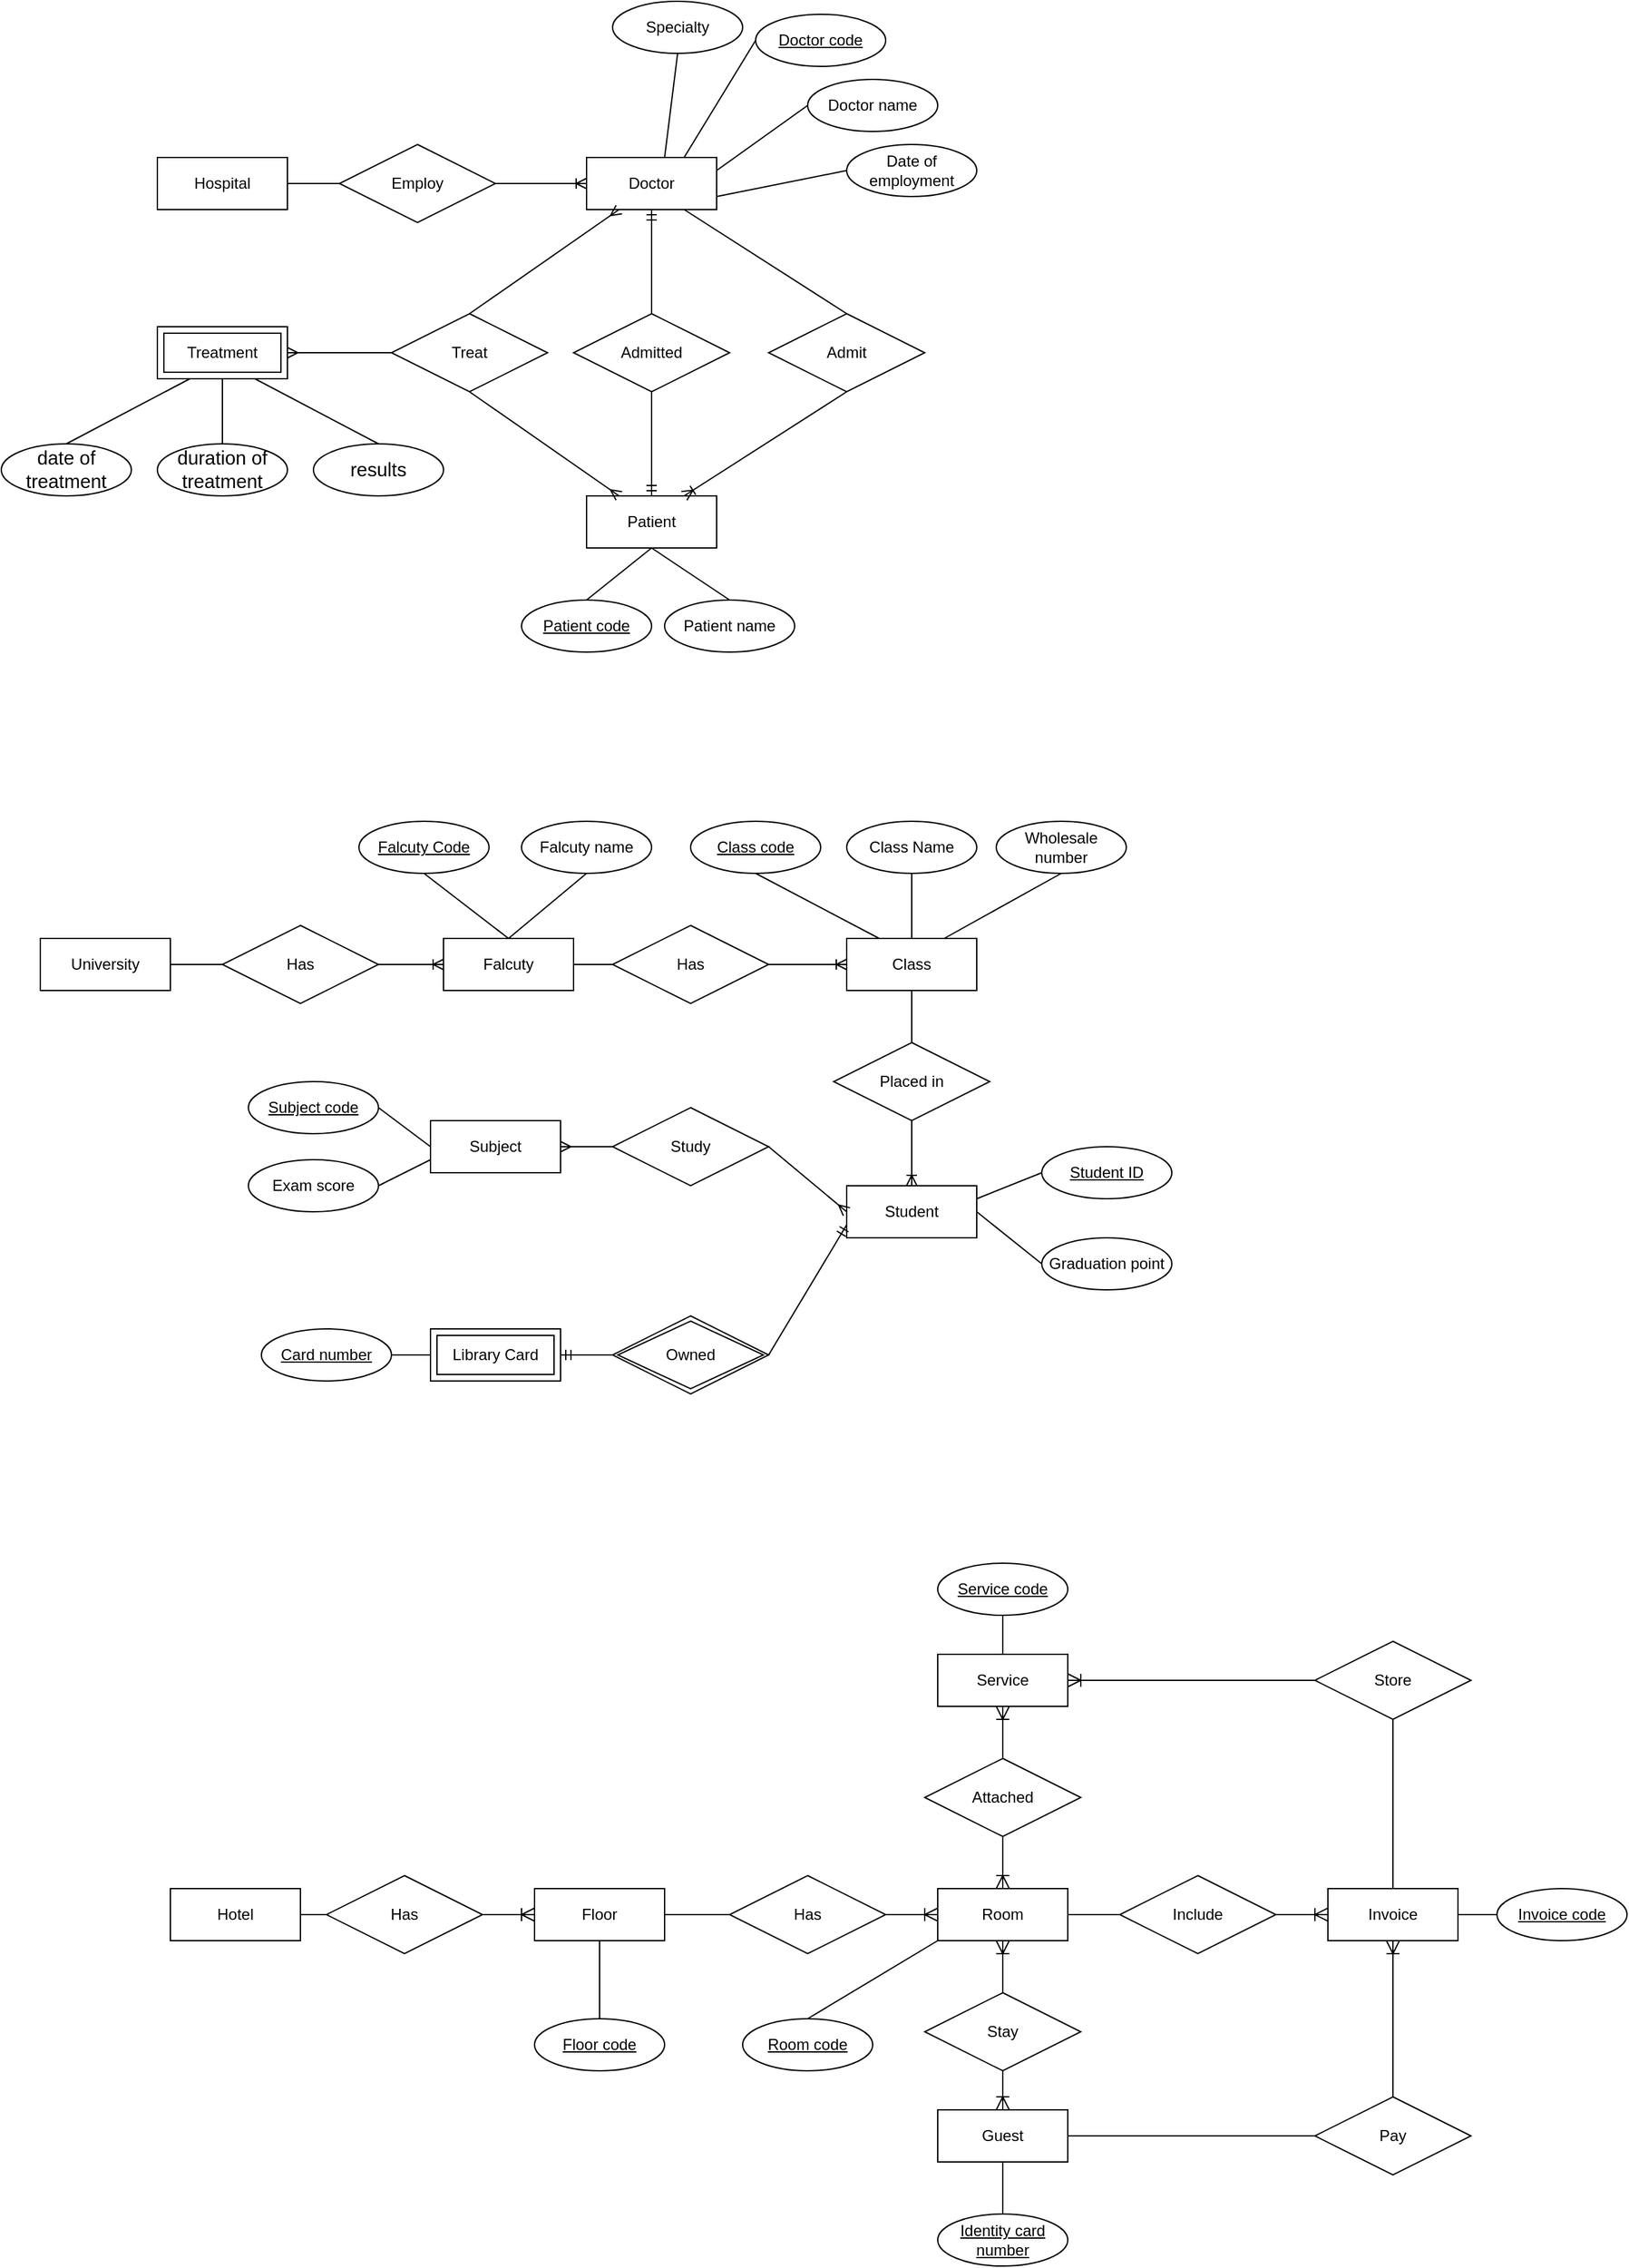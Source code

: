 <mxfile version="24.6.4" type="device">
  <diagram id="R2lEEEUBdFMjLlhIrx00" name="Page-1">
    <mxGraphModel dx="364" dy="815" grid="1" gridSize="10" guides="1" tooltips="1" connect="1" arrows="1" fold="1" page="1" pageScale="1" pageWidth="850" pageHeight="1100" math="0" shadow="0" extFonts="Permanent Marker^https://fonts.googleapis.com/css?family=Permanent+Marker">
      <root>
        <mxCell id="0" />
        <mxCell id="1" parent="0" />
        <mxCell id="h8sqUMdlJHkXFkki7X1s-1" value="Hospital" style="whiteSpace=wrap;html=1;align=center;" parent="1" vertex="1">
          <mxGeometry x="170" y="200" width="100" height="40" as="geometry" />
        </mxCell>
        <mxCell id="h8sqUMdlJHkXFkki7X1s-3" value="Patient" style="whiteSpace=wrap;html=1;align=center;" parent="1" vertex="1">
          <mxGeometry x="500" y="460" width="100" height="40" as="geometry" />
        </mxCell>
        <mxCell id="h8sqUMdlJHkXFkki7X1s-4" value="Doctor" style="whiteSpace=wrap;html=1;align=center;" parent="1" vertex="1">
          <mxGeometry x="500" y="200" width="100" height="40" as="geometry" />
        </mxCell>
        <mxCell id="h8sqUMdlJHkXFkki7X1s-6" value="Employ" style="shape=rhombus;perimeter=rhombusPerimeter;whiteSpace=wrap;html=1;align=center;" parent="1" vertex="1">
          <mxGeometry x="310" y="190" width="120" height="60" as="geometry" />
        </mxCell>
        <mxCell id="h8sqUMdlJHkXFkki7X1s-7" value="Treatment" style="shape=ext;margin=3;double=1;whiteSpace=wrap;html=1;align=center;" parent="1" vertex="1">
          <mxGeometry x="170" y="330" width="100" height="40" as="geometry" />
        </mxCell>
        <mxCell id="h8sqUMdlJHkXFkki7X1s-9" value="Doctor code" style="ellipse;whiteSpace=wrap;html=1;align=center;fontStyle=4;" parent="1" vertex="1">
          <mxGeometry x="630" y="90" width="100" height="40" as="geometry" />
        </mxCell>
        <mxCell id="h8sqUMdlJHkXFkki7X1s-12" value="Patient code" style="ellipse;whiteSpace=wrap;html=1;align=center;fontStyle=4;" parent="1" vertex="1">
          <mxGeometry x="450" y="540" width="100" height="40" as="geometry" />
        </mxCell>
        <mxCell id="h8sqUMdlJHkXFkki7X1s-17" value="" style="edgeStyle=entityRelationEdgeStyle;fontSize=12;html=1;endArrow=ERoneToMany;rounded=0;exitX=1;exitY=0.5;exitDx=0;exitDy=0;entryX=0;entryY=0.5;entryDx=0;entryDy=0;" parent="1" source="h8sqUMdlJHkXFkki7X1s-6" target="h8sqUMdlJHkXFkki7X1s-4" edge="1">
          <mxGeometry width="100" height="100" relative="1" as="geometry">
            <mxPoint x="540" y="300" as="sourcePoint" />
            <mxPoint x="640" y="200" as="targetPoint" />
          </mxGeometry>
        </mxCell>
        <mxCell id="h8sqUMdlJHkXFkki7X1s-18" value="" style="endArrow=none;html=1;rounded=0;exitX=0.75;exitY=0;exitDx=0;exitDy=0;entryX=0;entryY=0.5;entryDx=0;entryDy=0;" parent="1" source="h8sqUMdlJHkXFkki7X1s-4" target="h8sqUMdlJHkXFkki7X1s-9" edge="1">
          <mxGeometry relative="1" as="geometry">
            <mxPoint x="670" y="190" as="sourcePoint" />
            <mxPoint x="830" y="190" as="targetPoint" />
          </mxGeometry>
        </mxCell>
        <mxCell id="h8sqUMdlJHkXFkki7X1s-19" value="Admit" style="shape=rhombus;perimeter=rhombusPerimeter;whiteSpace=wrap;html=1;align=center;" parent="1" vertex="1">
          <mxGeometry x="640" y="320" width="120" height="60" as="geometry" />
        </mxCell>
        <mxCell id="h8sqUMdlJHkXFkki7X1s-21" value="" style="endArrow=none;html=1;rounded=0;exitX=0.5;exitY=1;exitDx=0;exitDy=0;entryX=0.5;entryY=0;entryDx=0;entryDy=0;" parent="1" source="h8sqUMdlJHkXFkki7X1s-3" target="h8sqUMdlJHkXFkki7X1s-12" edge="1">
          <mxGeometry relative="1" as="geometry">
            <mxPoint x="600" y="480" as="sourcePoint" />
            <mxPoint x="760" y="480" as="targetPoint" />
          </mxGeometry>
        </mxCell>
        <mxCell id="h8sqUMdlJHkXFkki7X1s-22" value="Patient name" style="ellipse;whiteSpace=wrap;html=1;align=center;" parent="1" vertex="1">
          <mxGeometry x="560" y="540" width="100" height="40" as="geometry" />
        </mxCell>
        <mxCell id="h8sqUMdlJHkXFkki7X1s-23" value="" style="endArrow=none;html=1;rounded=0;exitX=0.5;exitY=1;exitDx=0;exitDy=0;entryX=0.5;entryY=0;entryDx=0;entryDy=0;" parent="1" source="h8sqUMdlJHkXFkki7X1s-3" target="h8sqUMdlJHkXFkki7X1s-22" edge="1">
          <mxGeometry relative="1" as="geometry">
            <mxPoint x="670" y="470" as="sourcePoint" />
            <mxPoint x="830" y="470" as="targetPoint" />
          </mxGeometry>
        </mxCell>
        <mxCell id="h8sqUMdlJHkXFkki7X1s-25" value="Doctor name" style="ellipse;whiteSpace=wrap;html=1;align=center;" parent="1" vertex="1">
          <mxGeometry x="670" y="140" width="100" height="40" as="geometry" />
        </mxCell>
        <mxCell id="h8sqUMdlJHkXFkki7X1s-26" value="" style="endArrow=none;html=1;rounded=0;exitX=1;exitY=0.5;exitDx=0;exitDy=0;entryX=0;entryY=0.5;entryDx=0;entryDy=0;" parent="1" source="h8sqUMdlJHkXFkki7X1s-4" target="h8sqUMdlJHkXFkki7X1s-25" edge="1">
          <mxGeometry relative="1" as="geometry">
            <mxPoint x="680" y="210" as="sourcePoint" />
            <mxPoint x="840" y="210" as="targetPoint" />
            <Array as="points">
              <mxPoint x="600" y="210" />
            </Array>
          </mxGeometry>
        </mxCell>
        <mxCell id="h8sqUMdlJHkXFkki7X1s-27" value="Date of employment" style="ellipse;whiteSpace=wrap;html=1;align=center;" parent="1" vertex="1">
          <mxGeometry x="700" y="190" width="100" height="40" as="geometry" />
        </mxCell>
        <mxCell id="h8sqUMdlJHkXFkki7X1s-28" value="" style="endArrow=none;html=1;rounded=0;exitX=1;exitY=0.75;exitDx=0;exitDy=0;entryX=0;entryY=0.5;entryDx=0;entryDy=0;exitPerimeter=0;" parent="1" source="h8sqUMdlJHkXFkki7X1s-4" target="h8sqUMdlJHkXFkki7X1s-27" edge="1">
          <mxGeometry relative="1" as="geometry">
            <mxPoint x="680" y="230" as="sourcePoint" />
            <mxPoint x="740" y="260" as="targetPoint" />
          </mxGeometry>
        </mxCell>
        <mxCell id="h8sqUMdlJHkXFkki7X1s-29" value="" style="endArrow=none;html=1;rounded=0;exitX=0.5;exitY=1;exitDx=0;exitDy=0;" parent="1" source="h8sqUMdlJHkXFkki7X1s-30" edge="1">
          <mxGeometry relative="1" as="geometry">
            <mxPoint x="600" y="160" as="sourcePoint" />
            <mxPoint x="560" y="200" as="targetPoint" />
          </mxGeometry>
        </mxCell>
        <mxCell id="h8sqUMdlJHkXFkki7X1s-30" value="Specialty" style="ellipse;whiteSpace=wrap;html=1;align=center;" parent="1" vertex="1">
          <mxGeometry x="520" y="80" width="100" height="40" as="geometry" />
        </mxCell>
        <mxCell id="h8sqUMdlJHkXFkki7X1s-34" value="" style="fontSize=12;html=1;endArrow=ERoneToMany;rounded=0;exitX=0.5;exitY=1;exitDx=0;exitDy=0;entryX=0.75;entryY=0;entryDx=0;entryDy=0;" parent="1" source="h8sqUMdlJHkXFkki7X1s-19" target="h8sqUMdlJHkXFkki7X1s-3" edge="1">
          <mxGeometry width="100" height="100" relative="1" as="geometry">
            <mxPoint x="650" y="450" as="sourcePoint" />
            <mxPoint x="640" y="410" as="targetPoint" />
          </mxGeometry>
        </mxCell>
        <mxCell id="h8sqUMdlJHkXFkki7X1s-35" value="Admitted" style="shape=rhombus;perimeter=rhombusPerimeter;whiteSpace=wrap;html=1;align=center;" parent="1" vertex="1">
          <mxGeometry x="490" y="320" width="120" height="60" as="geometry" />
        </mxCell>
        <mxCell id="h8sqUMdlJHkXFkki7X1s-40" value="" style="fontSize=12;html=1;endArrow=ERmandOne;rounded=0;exitX=0.5;exitY=0;exitDx=0;exitDy=0;entryX=0.5;entryY=1;entryDx=0;entryDy=0;" parent="1" source="h8sqUMdlJHkXFkki7X1s-35" target="h8sqUMdlJHkXFkki7X1s-4" edge="1">
          <mxGeometry width="100" height="100" relative="1" as="geometry">
            <mxPoint x="470" y="340" as="sourcePoint" />
            <mxPoint x="560" y="250" as="targetPoint" />
          </mxGeometry>
        </mxCell>
        <mxCell id="h8sqUMdlJHkXFkki7X1s-41" value="" style="fontSize=12;html=1;endArrow=ERmandOne;rounded=0;exitX=0.5;exitY=1;exitDx=0;exitDy=0;entryX=0.5;entryY=0;entryDx=0;entryDy=0;" parent="1" source="h8sqUMdlJHkXFkki7X1s-35" target="h8sqUMdlJHkXFkki7X1s-3" edge="1">
          <mxGeometry width="100" height="100" relative="1" as="geometry">
            <mxPoint x="460" y="430" as="sourcePoint" />
            <mxPoint x="560" y="330" as="targetPoint" />
          </mxGeometry>
        </mxCell>
        <mxCell id="h8sqUMdlJHkXFkki7X1s-43" value="Treat" style="shape=rhombus;perimeter=rhombusPerimeter;whiteSpace=wrap;html=1;align=center;" parent="1" vertex="1">
          <mxGeometry x="350" y="320" width="120" height="60" as="geometry" />
        </mxCell>
        <mxCell id="h8sqUMdlJHkXFkki7X1s-50" value="" style="fontSize=12;html=1;endArrow=ERmany;rounded=0;exitX=0.5;exitY=0;exitDx=0;exitDy=0;entryX=0.25;entryY=1;entryDx=0;entryDy=0;" parent="1" source="h8sqUMdlJHkXFkki7X1s-43" target="h8sqUMdlJHkXFkki7X1s-4" edge="1">
          <mxGeometry width="100" height="100" relative="1" as="geometry">
            <mxPoint x="430" y="400" as="sourcePoint" />
            <mxPoint x="530" y="300" as="targetPoint" />
          </mxGeometry>
        </mxCell>
        <mxCell id="h8sqUMdlJHkXFkki7X1s-51" value="" style="fontSize=12;html=1;endArrow=ERmany;rounded=0;exitX=0.5;exitY=1;exitDx=0;exitDy=0;entryX=0.25;entryY=0;entryDx=0;entryDy=0;" parent="1" source="h8sqUMdlJHkXFkki7X1s-43" target="h8sqUMdlJHkXFkki7X1s-3" edge="1">
          <mxGeometry width="100" height="100" relative="1" as="geometry">
            <mxPoint x="560" y="400" as="sourcePoint" />
            <mxPoint x="560" y="320" as="targetPoint" />
          </mxGeometry>
        </mxCell>
        <mxCell id="h8sqUMdlJHkXFkki7X1s-52" value="" style="endArrow=none;html=1;rounded=0;entryX=0;entryY=0.5;entryDx=0;entryDy=0;exitX=1;exitY=0.5;exitDx=0;exitDy=0;" parent="1" source="h8sqUMdlJHkXFkki7X1s-1" target="h8sqUMdlJHkXFkki7X1s-6" edge="1">
          <mxGeometry relative="1" as="geometry">
            <mxPoint x="230" y="210" as="sourcePoint" />
            <mxPoint x="390" y="210" as="targetPoint" />
          </mxGeometry>
        </mxCell>
        <mxCell id="h8sqUMdlJHkXFkki7X1s-53" value="" style="endArrow=none;html=1;rounded=0;entryX=0.5;entryY=0;entryDx=0;entryDy=0;exitX=0.75;exitY=1;exitDx=0;exitDy=0;" parent="1" source="h8sqUMdlJHkXFkki7X1s-4" target="h8sqUMdlJHkXFkki7X1s-19" edge="1">
          <mxGeometry relative="1" as="geometry">
            <mxPoint x="640" y="270" as="sourcePoint" />
            <mxPoint x="700" y="270" as="targetPoint" />
          </mxGeometry>
        </mxCell>
        <mxCell id="h8sqUMdlJHkXFkki7X1s-56" value="&lt;span id=&quot;docs-internal-guid-2c502949-7fff-00c7-db9c-5ba7696e4cfc&quot;&gt;&lt;span style=&quot;font-size: 11pt; font-family: Arial, sans-serif; background-color: transparent; font-variant-numeric: normal; font-variant-east-asian: normal; font-variant-alternates: normal; font-variant-position: normal; vertical-align: baseline; white-space-collapse: preserve;&quot;&gt;date of treatment&lt;/span&gt;&lt;/span&gt;" style="ellipse;whiteSpace=wrap;html=1;align=center;" parent="1" vertex="1">
          <mxGeometry x="50" y="420" width="100" height="40" as="geometry" />
        </mxCell>
        <mxCell id="h8sqUMdlJHkXFkki7X1s-57" value="&lt;span id=&quot;docs-internal-guid-2c502949-7fff-00c7-db9c-5ba7696e4cfc&quot;&gt;&lt;span style=&quot;font-size: 11pt; font-family: Arial, sans-serif; background-color: transparent; font-variant-numeric: normal; font-variant-east-asian: normal; font-variant-alternates: normal; font-variant-position: normal; vertical-align: baseline; white-space-collapse: preserve;&quot;&gt;duration of treatment&lt;/span&gt;&lt;/span&gt;" style="ellipse;whiteSpace=wrap;html=1;align=center;" parent="1" vertex="1">
          <mxGeometry x="170" y="420" width="100" height="40" as="geometry" />
        </mxCell>
        <mxCell id="h8sqUMdlJHkXFkki7X1s-58" value="&lt;span id=&quot;docs-internal-guid-2c502949-7fff-00c7-db9c-5ba7696e4cfc&quot;&gt;&lt;span style=&quot;font-size: 11pt; font-family: Arial, sans-serif; background-color: transparent; font-variant-numeric: normal; font-variant-east-asian: normal; font-variant-alternates: normal; font-variant-position: normal; vertical-align: baseline; white-space-collapse: preserve;&quot;&gt;results&lt;/span&gt;&lt;/span&gt;" style="ellipse;whiteSpace=wrap;html=1;align=center;" parent="1" vertex="1">
          <mxGeometry x="290" y="420" width="100" height="40" as="geometry" />
        </mxCell>
        <mxCell id="h8sqUMdlJHkXFkki7X1s-59" style="edgeStyle=orthogonalEdgeStyle;rounded=0;orthogonalLoop=1;jettySize=auto;html=1;exitX=0.5;exitY=1;exitDx=0;exitDy=0;" parent="1" source="h8sqUMdlJHkXFkki7X1s-56" target="h8sqUMdlJHkXFkki7X1s-56" edge="1">
          <mxGeometry relative="1" as="geometry" />
        </mxCell>
        <mxCell id="h8sqUMdlJHkXFkki7X1s-61" value="" style="endArrow=none;html=1;rounded=0;exitX=0.25;exitY=1;exitDx=0;exitDy=0;entryX=0.5;entryY=0;entryDx=0;entryDy=0;" parent="1" source="h8sqUMdlJHkXFkki7X1s-7" target="h8sqUMdlJHkXFkki7X1s-56" edge="1">
          <mxGeometry relative="1" as="geometry">
            <mxPoint x="160" y="460" as="sourcePoint" />
            <mxPoint x="110" y="500" as="targetPoint" />
          </mxGeometry>
        </mxCell>
        <mxCell id="h8sqUMdlJHkXFkki7X1s-62" value="" style="endArrow=none;html=1;rounded=0;entryX=0.5;entryY=0;entryDx=0;entryDy=0;exitX=0.5;exitY=1;exitDx=0;exitDy=0;" parent="1" source="h8sqUMdlJHkXFkki7X1s-7" target="h8sqUMdlJHkXFkki7X1s-57" edge="1">
          <mxGeometry relative="1" as="geometry">
            <mxPoint x="220" y="480" as="sourcePoint" />
            <mxPoint x="180" y="500" as="targetPoint" />
          </mxGeometry>
        </mxCell>
        <mxCell id="h8sqUMdlJHkXFkki7X1s-63" value="" style="endArrow=none;html=1;rounded=0;exitX=0.5;exitY=0;exitDx=0;exitDy=0;entryX=0.75;entryY=1;entryDx=0;entryDy=0;" parent="1" source="h8sqUMdlJHkXFkki7X1s-58" target="h8sqUMdlJHkXFkki7X1s-7" edge="1">
          <mxGeometry relative="1" as="geometry">
            <mxPoint x="290" y="470" as="sourcePoint" />
            <mxPoint x="240" y="510" as="targetPoint" />
          </mxGeometry>
        </mxCell>
        <mxCell id="h8sqUMdlJHkXFkki7X1s-72" value="" style="fontSize=12;html=1;endArrow=ERmany;rounded=0;exitX=0;exitY=0.5;exitDx=0;exitDy=0;entryX=1;entryY=0.5;entryDx=0;entryDy=0;" parent="1" source="h8sqUMdlJHkXFkki7X1s-43" target="h8sqUMdlJHkXFkki7X1s-7" edge="1">
          <mxGeometry width="100" height="100" relative="1" as="geometry">
            <mxPoint x="290" y="370" as="sourcePoint" />
            <mxPoint x="405" y="290" as="targetPoint" />
          </mxGeometry>
        </mxCell>
        <mxCell id="h8sqUMdlJHkXFkki7X1s-73" value="University" style="whiteSpace=wrap;html=1;align=center;" parent="1" vertex="1">
          <mxGeometry x="80" y="800" width="100" height="40" as="geometry" />
        </mxCell>
        <mxCell id="h8sqUMdlJHkXFkki7X1s-74" value="Class" style="whiteSpace=wrap;html=1;align=center;" parent="1" vertex="1">
          <mxGeometry x="700" y="800" width="100" height="40" as="geometry" />
        </mxCell>
        <mxCell id="h8sqUMdlJHkXFkki7X1s-75" value="Student" style="whiteSpace=wrap;html=1;align=center;" parent="1" vertex="1">
          <mxGeometry x="700" y="990" width="100" height="40" as="geometry" />
        </mxCell>
        <mxCell id="h8sqUMdlJHkXFkki7X1s-76" value="Falcuty" style="whiteSpace=wrap;html=1;align=center;" parent="1" vertex="1">
          <mxGeometry x="390" y="800" width="100" height="40" as="geometry" />
        </mxCell>
        <mxCell id="h8sqUMdlJHkXFkki7X1s-77" value="Subject" style="whiteSpace=wrap;html=1;align=center;" parent="1" vertex="1">
          <mxGeometry x="380" y="940" width="100" height="40" as="geometry" />
        </mxCell>
        <mxCell id="h8sqUMdlJHkXFkki7X1s-80" value="Library Card" style="shape=ext;margin=3;double=1;whiteSpace=wrap;html=1;align=center;" parent="1" vertex="1">
          <mxGeometry x="380" y="1100" width="100" height="40" as="geometry" />
        </mxCell>
        <mxCell id="h8sqUMdlJHkXFkki7X1s-81" value="Has" style="shape=rhombus;perimeter=rhombusPerimeter;whiteSpace=wrap;html=1;align=center;" parent="1" vertex="1">
          <mxGeometry x="220" y="790" width="120" height="60" as="geometry" />
        </mxCell>
        <mxCell id="h8sqUMdlJHkXFkki7X1s-82" value="" style="endArrow=none;html=1;rounded=0;entryX=0;entryY=0.5;entryDx=0;entryDy=0;exitX=1;exitY=0.5;exitDx=0;exitDy=0;" parent="1" source="h8sqUMdlJHkXFkki7X1s-73" target="h8sqUMdlJHkXFkki7X1s-81" edge="1">
          <mxGeometry relative="1" as="geometry">
            <mxPoint x="180" y="820" as="sourcePoint" />
            <mxPoint x="340" y="820" as="targetPoint" />
          </mxGeometry>
        </mxCell>
        <mxCell id="h8sqUMdlJHkXFkki7X1s-83" value="" style="edgeStyle=entityRelationEdgeStyle;fontSize=12;html=1;endArrow=ERoneToMany;rounded=0;entryX=0;entryY=0.5;entryDx=0;entryDy=0;exitX=1;exitY=0.5;exitDx=0;exitDy=0;" parent="1" source="h8sqUMdlJHkXFkki7X1s-81" target="h8sqUMdlJHkXFkki7X1s-76" edge="1">
          <mxGeometry width="100" height="100" relative="1" as="geometry">
            <mxPoint x="350" y="820" as="sourcePoint" />
            <mxPoint x="360" y="820" as="targetPoint" />
          </mxGeometry>
        </mxCell>
        <mxCell id="h8sqUMdlJHkXFkki7X1s-84" value="Falcuty Code" style="ellipse;whiteSpace=wrap;html=1;align=center;fontStyle=4;" parent="1" vertex="1">
          <mxGeometry x="325" y="710" width="100" height="40" as="geometry" />
        </mxCell>
        <mxCell id="h8sqUMdlJHkXFkki7X1s-86" value="" style="endArrow=none;html=1;rounded=0;exitX=0.5;exitY=0;exitDx=0;exitDy=0;entryX=0.5;entryY=1;entryDx=0;entryDy=0;" parent="1" source="h8sqUMdlJHkXFkki7X1s-76" target="h8sqUMdlJHkXFkki7X1s-84" edge="1">
          <mxGeometry relative="1" as="geometry">
            <mxPoint x="420" y="760" as="sourcePoint" />
            <mxPoint x="580" y="760" as="targetPoint" />
          </mxGeometry>
        </mxCell>
        <mxCell id="h8sqUMdlJHkXFkki7X1s-87" value="Falcuty name" style="ellipse;whiteSpace=wrap;html=1;align=center;" parent="1" vertex="1">
          <mxGeometry x="450" y="710" width="100" height="40" as="geometry" />
        </mxCell>
        <mxCell id="h8sqUMdlJHkXFkki7X1s-88" value="" style="endArrow=none;html=1;rounded=0;exitX=0.5;exitY=0;exitDx=0;exitDy=0;entryX=0.5;entryY=1;entryDx=0;entryDy=0;" parent="1" source="h8sqUMdlJHkXFkki7X1s-76" target="h8sqUMdlJHkXFkki7X1s-87" edge="1">
          <mxGeometry relative="1" as="geometry">
            <mxPoint x="440" y="790" as="sourcePoint" />
            <mxPoint x="600" y="790" as="targetPoint" />
          </mxGeometry>
        </mxCell>
        <mxCell id="h8sqUMdlJHkXFkki7X1s-89" value="Class code" style="ellipse;whiteSpace=wrap;html=1;align=center;fontStyle=4;" parent="1" vertex="1">
          <mxGeometry x="580" y="710" width="100" height="40" as="geometry" />
        </mxCell>
        <mxCell id="h8sqUMdlJHkXFkki7X1s-90" value="Class Name" style="ellipse;whiteSpace=wrap;html=1;align=center;" parent="1" vertex="1">
          <mxGeometry x="700" y="710" width="100" height="40" as="geometry" />
        </mxCell>
        <mxCell id="h8sqUMdlJHkXFkki7X1s-91" value="Wholesale number" style="ellipse;whiteSpace=wrap;html=1;align=center;" parent="1" vertex="1">
          <mxGeometry x="815" y="710" width="100" height="40" as="geometry" />
        </mxCell>
        <mxCell id="h8sqUMdlJHkXFkki7X1s-92" value="" style="endArrow=none;html=1;rounded=0;entryX=0.25;entryY=0;entryDx=0;entryDy=0;exitX=0.5;exitY=1;exitDx=0;exitDy=0;" parent="1" source="h8sqUMdlJHkXFkki7X1s-89" target="h8sqUMdlJHkXFkki7X1s-74" edge="1">
          <mxGeometry relative="1" as="geometry">
            <mxPoint x="645" y="870" as="sourcePoint" />
            <mxPoint x="805" y="870" as="targetPoint" />
          </mxGeometry>
        </mxCell>
        <mxCell id="h8sqUMdlJHkXFkki7X1s-93" value="" style="endArrow=none;html=1;rounded=0;entryX=0.5;entryY=1;entryDx=0;entryDy=0;exitX=0.75;exitY=0;exitDx=0;exitDy=0;" parent="1" source="h8sqUMdlJHkXFkki7X1s-74" target="h8sqUMdlJHkXFkki7X1s-91" edge="1">
          <mxGeometry relative="1" as="geometry">
            <mxPoint x="827.5" y="860" as="sourcePoint" />
            <mxPoint x="855" y="870.0" as="targetPoint" />
          </mxGeometry>
        </mxCell>
        <mxCell id="h8sqUMdlJHkXFkki7X1s-94" value="" style="endArrow=none;html=1;rounded=0;exitX=0.5;exitY=0;exitDx=0;exitDy=0;entryX=0.5;entryY=1;entryDx=0;entryDy=0;" parent="1" source="h8sqUMdlJHkXFkki7X1s-74" target="h8sqUMdlJHkXFkki7X1s-90" edge="1">
          <mxGeometry relative="1" as="geometry">
            <mxPoint x="685" y="940" as="sourcePoint" />
            <mxPoint x="845" y="940" as="targetPoint" />
          </mxGeometry>
        </mxCell>
        <mxCell id="h8sqUMdlJHkXFkki7X1s-95" value="Student ID" style="ellipse;whiteSpace=wrap;html=1;align=center;fontStyle=4;" parent="1" vertex="1">
          <mxGeometry x="850" y="960" width="100" height="40" as="geometry" />
        </mxCell>
        <mxCell id="h8sqUMdlJHkXFkki7X1s-101" value="Graduation point" style="ellipse;whiteSpace=wrap;html=1;align=center;" parent="1" vertex="1">
          <mxGeometry x="850" y="1030" width="100" height="40" as="geometry" />
        </mxCell>
        <mxCell id="h8sqUMdlJHkXFkki7X1s-102" value="" style="endArrow=none;html=1;rounded=0;entryX=0;entryY=0.5;entryDx=0;entryDy=0;exitX=1;exitY=0.25;exitDx=0;exitDy=0;" parent="1" source="h8sqUMdlJHkXFkki7X1s-75" target="h8sqUMdlJHkXFkki7X1s-95" edge="1">
          <mxGeometry relative="1" as="geometry">
            <mxPoint x="720" y="920" as="sourcePoint" />
            <mxPoint x="880" y="920" as="targetPoint" />
          </mxGeometry>
        </mxCell>
        <mxCell id="h8sqUMdlJHkXFkki7X1s-103" value="" style="endArrow=none;html=1;rounded=0;entryX=0;entryY=0.5;entryDx=0;entryDy=0;exitX=1;exitY=0.5;exitDx=0;exitDy=0;" parent="1" source="h8sqUMdlJHkXFkki7X1s-75" target="h8sqUMdlJHkXFkki7X1s-101" edge="1">
          <mxGeometry relative="1" as="geometry">
            <mxPoint x="710" y="930" as="sourcePoint" />
            <mxPoint x="870" y="930" as="targetPoint" />
          </mxGeometry>
        </mxCell>
        <mxCell id="h8sqUMdlJHkXFkki7X1s-104" value="Has" style="shape=rhombus;perimeter=rhombusPerimeter;whiteSpace=wrap;html=1;align=center;" parent="1" vertex="1">
          <mxGeometry x="520" y="790" width="120" height="60" as="geometry" />
        </mxCell>
        <mxCell id="h8sqUMdlJHkXFkki7X1s-105" value="" style="endArrow=none;html=1;rounded=0;entryX=0;entryY=0.5;entryDx=0;entryDy=0;exitX=1;exitY=0.5;exitDx=0;exitDy=0;" parent="1" source="h8sqUMdlJHkXFkki7X1s-76" target="h8sqUMdlJHkXFkki7X1s-104" edge="1">
          <mxGeometry relative="1" as="geometry">
            <mxPoint x="500" y="830" as="sourcePoint" />
            <mxPoint x="530" y="820" as="targetPoint" />
          </mxGeometry>
        </mxCell>
        <mxCell id="h8sqUMdlJHkXFkki7X1s-106" value="" style="edgeStyle=entityRelationEdgeStyle;fontSize=12;html=1;endArrow=ERoneToMany;rounded=0;entryX=0;entryY=0.5;entryDx=0;entryDy=0;exitX=1;exitY=0.5;exitDx=0;exitDy=0;" parent="1" source="h8sqUMdlJHkXFkki7X1s-104" target="h8sqUMdlJHkXFkki7X1s-74" edge="1">
          <mxGeometry width="100" height="100" relative="1" as="geometry">
            <mxPoint x="650" y="820" as="sourcePoint" />
            <mxPoint x="690" y="819.78" as="targetPoint" />
          </mxGeometry>
        </mxCell>
        <mxCell id="h8sqUMdlJHkXFkki7X1s-107" style="edgeStyle=orthogonalEdgeStyle;rounded=0;orthogonalLoop=1;jettySize=auto;html=1;exitX=0.5;exitY=1;exitDx=0;exitDy=0;" parent="1" source="h8sqUMdlJHkXFkki7X1s-101" target="h8sqUMdlJHkXFkki7X1s-101" edge="1">
          <mxGeometry relative="1" as="geometry" />
        </mxCell>
        <mxCell id="h8sqUMdlJHkXFkki7X1s-108" value="Placed in" style="shape=rhombus;perimeter=rhombusPerimeter;whiteSpace=wrap;html=1;align=center;" parent="1" vertex="1">
          <mxGeometry x="690" y="880" width="120" height="60" as="geometry" />
        </mxCell>
        <mxCell id="h8sqUMdlJHkXFkki7X1s-109" value="" style="endArrow=none;html=1;rounded=0;exitX=0.5;exitY=1;exitDx=0;exitDy=0;entryX=0.5;entryY=0;entryDx=0;entryDy=0;" parent="1" source="h8sqUMdlJHkXFkki7X1s-74" target="h8sqUMdlJHkXFkki7X1s-108" edge="1">
          <mxGeometry relative="1" as="geometry">
            <mxPoint x="740" y="850" as="sourcePoint" />
            <mxPoint x="900" y="850" as="targetPoint" />
          </mxGeometry>
        </mxCell>
        <mxCell id="h8sqUMdlJHkXFkki7X1s-110" value="" style="fontSize=12;html=1;endArrow=ERoneToMany;rounded=0;exitX=0.5;exitY=1;exitDx=0;exitDy=0;entryX=0.5;entryY=0;entryDx=0;entryDy=0;" parent="1" source="h8sqUMdlJHkXFkki7X1s-108" target="h8sqUMdlJHkXFkki7X1s-75" edge="1">
          <mxGeometry width="100" height="100" relative="1" as="geometry">
            <mxPoint x="780" y="990" as="sourcePoint" />
            <mxPoint x="880" y="890" as="targetPoint" />
          </mxGeometry>
        </mxCell>
        <mxCell id="h8sqUMdlJHkXFkki7X1s-111" value="Study" style="shape=rhombus;perimeter=rhombusPerimeter;whiteSpace=wrap;html=1;align=center;" parent="1" vertex="1">
          <mxGeometry x="520" y="930" width="120" height="60" as="geometry" />
        </mxCell>
        <mxCell id="h8sqUMdlJHkXFkki7X1s-112" value="" style="fontSize=12;html=1;endArrow=ERmany;rounded=0;exitX=1;exitY=0.5;exitDx=0;exitDy=0;entryX=0;entryY=0.5;entryDx=0;entryDy=0;" parent="1" source="h8sqUMdlJHkXFkki7X1s-111" target="h8sqUMdlJHkXFkki7X1s-75" edge="1">
          <mxGeometry width="100" height="100" relative="1" as="geometry">
            <mxPoint x="520" y="950" as="sourcePoint" />
            <mxPoint x="620" y="850" as="targetPoint" />
          </mxGeometry>
        </mxCell>
        <mxCell id="h8sqUMdlJHkXFkki7X1s-113" value="" style="fontSize=12;html=1;endArrow=ERmany;rounded=0;exitX=0;exitY=0.5;exitDx=0;exitDy=0;entryX=1;entryY=0.5;entryDx=0;entryDy=0;" parent="1" source="h8sqUMdlJHkXFkki7X1s-111" target="h8sqUMdlJHkXFkki7X1s-77" edge="1">
          <mxGeometry width="100" height="100" relative="1" as="geometry">
            <mxPoint x="510" y="980" as="sourcePoint" />
            <mxPoint x="610" y="880" as="targetPoint" />
          </mxGeometry>
        </mxCell>
        <mxCell id="B3dEMxSkP_ekOCOSfR8Q-2" value="" style="fontSize=12;html=1;endArrow=ERmandOne;rounded=0;entryX=0;entryY=0.75;entryDx=0;entryDy=0;exitX=1;exitY=0.5;exitDx=0;exitDy=0;" parent="1" target="h8sqUMdlJHkXFkki7X1s-75" edge="1">
          <mxGeometry width="100" height="100" relative="1" as="geometry">
            <mxPoint x="640" y="1120" as="sourcePoint" />
            <mxPoint x="750" y="1020" as="targetPoint" />
          </mxGeometry>
        </mxCell>
        <mxCell id="B3dEMxSkP_ekOCOSfR8Q-3" value="" style="fontSize=12;html=1;endArrow=ERmandOne;rounded=0;entryX=1;entryY=0.5;entryDx=0;entryDy=0;exitX=0;exitY=0.5;exitDx=0;exitDy=0;" parent="1" target="h8sqUMdlJHkXFkki7X1s-80" edge="1">
          <mxGeometry width="100" height="100" relative="1" as="geometry">
            <mxPoint x="520" y="1120" as="sourcePoint" />
            <mxPoint x="500" y="1140" as="targetPoint" />
          </mxGeometry>
        </mxCell>
        <mxCell id="B3dEMxSkP_ekOCOSfR8Q-4" value="Card number" style="ellipse;whiteSpace=wrap;html=1;align=center;fontStyle=4;" parent="1" vertex="1">
          <mxGeometry x="250" y="1100" width="100" height="40" as="geometry" />
        </mxCell>
        <mxCell id="B3dEMxSkP_ekOCOSfR8Q-7" value="" style="endArrow=none;html=1;rounded=0;exitX=1;exitY=0.5;exitDx=0;exitDy=0;entryX=0;entryY=0.5;entryDx=0;entryDy=0;" parent="1" source="B3dEMxSkP_ekOCOSfR8Q-4" target="h8sqUMdlJHkXFkki7X1s-80" edge="1">
          <mxGeometry relative="1" as="geometry">
            <mxPoint x="320" y="1040" as="sourcePoint" />
            <mxPoint x="480" y="1040" as="targetPoint" />
          </mxGeometry>
        </mxCell>
        <mxCell id="B3dEMxSkP_ekOCOSfR8Q-8" value="Owned" style="shape=rhombus;double=1;perimeter=rhombusPerimeter;whiteSpace=wrap;html=1;align=center;" parent="1" vertex="1">
          <mxGeometry x="520" y="1090" width="120" height="60" as="geometry" />
        </mxCell>
        <mxCell id="B3dEMxSkP_ekOCOSfR8Q-9" value="Subject code" style="ellipse;whiteSpace=wrap;html=1;align=center;fontStyle=4;" parent="1" vertex="1">
          <mxGeometry x="240" y="910" width="100" height="40" as="geometry" />
        </mxCell>
        <mxCell id="B3dEMxSkP_ekOCOSfR8Q-10" style="edgeStyle=orthogonalEdgeStyle;rounded=0;orthogonalLoop=1;jettySize=auto;html=1;exitX=0.5;exitY=1;exitDx=0;exitDy=0;" parent="1" source="B3dEMxSkP_ekOCOSfR8Q-9" target="B3dEMxSkP_ekOCOSfR8Q-9" edge="1">
          <mxGeometry relative="1" as="geometry" />
        </mxCell>
        <mxCell id="B3dEMxSkP_ekOCOSfR8Q-11" value="" style="endArrow=none;html=1;rounded=0;exitX=1;exitY=0.5;exitDx=0;exitDy=0;entryX=0;entryY=0.5;entryDx=0;entryDy=0;" parent="1" source="B3dEMxSkP_ekOCOSfR8Q-9" target="h8sqUMdlJHkXFkki7X1s-77" edge="1">
          <mxGeometry relative="1" as="geometry">
            <mxPoint x="350" y="960" as="sourcePoint" />
            <mxPoint x="370" y="960" as="targetPoint" />
          </mxGeometry>
        </mxCell>
        <mxCell id="B3dEMxSkP_ekOCOSfR8Q-12" value="Exam score" style="ellipse;whiteSpace=wrap;html=1;align=center;" parent="1" vertex="1">
          <mxGeometry x="240" y="970" width="100" height="40" as="geometry" />
        </mxCell>
        <mxCell id="B3dEMxSkP_ekOCOSfR8Q-13" value="" style="endArrow=none;html=1;rounded=0;entryX=0;entryY=0.75;entryDx=0;entryDy=0;" parent="1" target="h8sqUMdlJHkXFkki7X1s-77" edge="1">
          <mxGeometry relative="1" as="geometry">
            <mxPoint x="340" y="990" as="sourcePoint" />
            <mxPoint x="500" y="990" as="targetPoint" />
          </mxGeometry>
        </mxCell>
        <mxCell id="B3dEMxSkP_ekOCOSfR8Q-14" value="Hotel" style="whiteSpace=wrap;html=1;align=center;" parent="1" vertex="1">
          <mxGeometry x="180" y="1530" width="100" height="40" as="geometry" />
        </mxCell>
        <mxCell id="B3dEMxSkP_ekOCOSfR8Q-15" value="Has" style="shape=rhombus;perimeter=rhombusPerimeter;whiteSpace=wrap;html=1;align=center;" parent="1" vertex="1">
          <mxGeometry x="300" y="1520" width="120" height="60" as="geometry" />
        </mxCell>
        <mxCell id="B3dEMxSkP_ekOCOSfR8Q-16" value="Floor code" style="ellipse;whiteSpace=wrap;html=1;align=center;fontStyle=4;" parent="1" vertex="1">
          <mxGeometry x="460" y="1630" width="100" height="40" as="geometry" />
        </mxCell>
        <mxCell id="B3dEMxSkP_ekOCOSfR8Q-18" value="Room" style="whiteSpace=wrap;html=1;align=center;" parent="1" vertex="1">
          <mxGeometry x="770" y="1530" width="100" height="40" as="geometry" />
        </mxCell>
        <mxCell id="B3dEMxSkP_ekOCOSfR8Q-19" value="Guest" style="whiteSpace=wrap;html=1;align=center;" parent="1" vertex="1">
          <mxGeometry x="770" y="1700" width="100" height="40" as="geometry" />
        </mxCell>
        <mxCell id="B3dEMxSkP_ekOCOSfR8Q-20" value="Service" style="whiteSpace=wrap;html=1;align=center;" parent="1" vertex="1">
          <mxGeometry x="770" y="1350" width="100" height="40" as="geometry" />
        </mxCell>
        <mxCell id="B3dEMxSkP_ekOCOSfR8Q-21" value="Invoice" style="whiteSpace=wrap;html=1;align=center;" parent="1" vertex="1">
          <mxGeometry x="1070" y="1530" width="100" height="40" as="geometry" />
        </mxCell>
        <mxCell id="B3dEMxSkP_ekOCOSfR8Q-22" value="Floor" style="whiteSpace=wrap;html=1;align=center;" parent="1" vertex="1">
          <mxGeometry x="460" y="1530" width="100" height="40" as="geometry" />
        </mxCell>
        <mxCell id="B3dEMxSkP_ekOCOSfR8Q-23" value="Has" style="shape=rhombus;perimeter=rhombusPerimeter;whiteSpace=wrap;html=1;align=center;" parent="1" vertex="1">
          <mxGeometry x="610" y="1520" width="120" height="60" as="geometry" />
        </mxCell>
        <mxCell id="B3dEMxSkP_ekOCOSfR8Q-24" value="Stay" style="shape=rhombus;perimeter=rhombusPerimeter;whiteSpace=wrap;html=1;align=center;" parent="1" vertex="1">
          <mxGeometry x="760" y="1610" width="120" height="60" as="geometry" />
        </mxCell>
        <mxCell id="B3dEMxSkP_ekOCOSfR8Q-25" value="Attached" style="shape=rhombus;perimeter=rhombusPerimeter;whiteSpace=wrap;html=1;align=center;" parent="1" vertex="1">
          <mxGeometry x="760" y="1430" width="120" height="60" as="geometry" />
        </mxCell>
        <mxCell id="B3dEMxSkP_ekOCOSfR8Q-26" value="Pay" style="shape=rhombus;perimeter=rhombusPerimeter;whiteSpace=wrap;html=1;align=center;" parent="1" vertex="1">
          <mxGeometry x="1060" y="1690" width="120" height="60" as="geometry" />
        </mxCell>
        <mxCell id="B3dEMxSkP_ekOCOSfR8Q-27" value="Include" style="shape=rhombus;perimeter=rhombusPerimeter;whiteSpace=wrap;html=1;align=center;" parent="1" vertex="1">
          <mxGeometry x="910" y="1520" width="120" height="60" as="geometry" />
        </mxCell>
        <mxCell id="B3dEMxSkP_ekOCOSfR8Q-28" value="Store" style="shape=rhombus;perimeter=rhombusPerimeter;whiteSpace=wrap;html=1;align=center;" parent="1" vertex="1">
          <mxGeometry x="1060" y="1340" width="120" height="60" as="geometry" />
        </mxCell>
        <mxCell id="B3dEMxSkP_ekOCOSfR8Q-29" value="" style="endArrow=none;html=1;rounded=0;entryX=0;entryY=0.5;entryDx=0;entryDy=0;exitX=1;exitY=0.5;exitDx=0;exitDy=0;" parent="1" edge="1" target="B3dEMxSkP_ekOCOSfR8Q-15" source="B3dEMxSkP_ekOCOSfR8Q-14">
          <mxGeometry relative="1" as="geometry">
            <mxPoint x="300" y="1550" as="sourcePoint" />
            <mxPoint x="410" y="1550" as="targetPoint" />
          </mxGeometry>
        </mxCell>
        <mxCell id="1SNCTcxz0En8nOTg2Wit-2" value="" style="edgeStyle=entityRelationEdgeStyle;fontSize=12;html=1;endArrow=ERoneToMany;rounded=0;startSize=8;endSize=8;curved=1;entryX=0;entryY=0.5;entryDx=0;entryDy=0;" edge="1" parent="1" source="B3dEMxSkP_ekOCOSfR8Q-15" target="B3dEMxSkP_ekOCOSfR8Q-22">
          <mxGeometry width="100" height="100" relative="1" as="geometry">
            <mxPoint x="430" y="1620" as="sourcePoint" />
            <mxPoint x="530" y="1520" as="targetPoint" />
          </mxGeometry>
        </mxCell>
        <mxCell id="1SNCTcxz0En8nOTg2Wit-3" value="" style="endArrow=none;html=1;rounded=0;entryX=0;entryY=0.5;entryDx=0;entryDy=0;exitX=1;exitY=0.5;exitDx=0;exitDy=0;" edge="1" parent="1" source="B3dEMxSkP_ekOCOSfR8Q-22" target="B3dEMxSkP_ekOCOSfR8Q-23">
          <mxGeometry relative="1" as="geometry">
            <mxPoint x="580" y="1549.8" as="sourcePoint" />
            <mxPoint x="600" y="1549.8" as="targetPoint" />
          </mxGeometry>
        </mxCell>
        <mxCell id="1SNCTcxz0En8nOTg2Wit-4" value="Room code" style="ellipse;whiteSpace=wrap;html=1;align=center;fontStyle=4;" vertex="1" parent="1">
          <mxGeometry x="620" y="1630" width="100" height="40" as="geometry" />
        </mxCell>
        <mxCell id="1SNCTcxz0En8nOTg2Wit-5" value="Identity card number" style="ellipse;whiteSpace=wrap;html=1;align=center;fontStyle=4;" vertex="1" parent="1">
          <mxGeometry x="770" y="1780" width="100" height="40" as="geometry" />
        </mxCell>
        <mxCell id="1SNCTcxz0En8nOTg2Wit-6" value="Service code" style="ellipse;whiteSpace=wrap;html=1;align=center;fontStyle=4;" vertex="1" parent="1">
          <mxGeometry x="770" y="1280" width="100" height="40" as="geometry" />
        </mxCell>
        <mxCell id="1SNCTcxz0En8nOTg2Wit-9" value="Invoice code" style="ellipse;whiteSpace=wrap;html=1;align=center;fontStyle=4;" vertex="1" parent="1">
          <mxGeometry x="1200" y="1530" width="100" height="40" as="geometry" />
        </mxCell>
        <mxCell id="1SNCTcxz0En8nOTg2Wit-10" value="" style="endArrow=none;html=1;rounded=0;fontSize=12;startSize=8;endSize=8;curved=1;exitX=0.5;exitY=1;exitDx=0;exitDy=0;entryX=0.5;entryY=0;entryDx=0;entryDy=0;" edge="1" parent="1" source="B3dEMxSkP_ekOCOSfR8Q-22" target="B3dEMxSkP_ekOCOSfR8Q-16">
          <mxGeometry relative="1" as="geometry">
            <mxPoint x="500" y="1590" as="sourcePoint" />
            <mxPoint x="660" y="1590" as="targetPoint" />
          </mxGeometry>
        </mxCell>
        <mxCell id="1SNCTcxz0En8nOTg2Wit-11" value="" style="endArrow=none;html=1;rounded=0;fontSize=12;startSize=8;endSize=8;curved=1;entryX=0;entryY=1;entryDx=0;entryDy=0;exitX=0.5;exitY=0;exitDx=0;exitDy=0;" edge="1" parent="1" source="1SNCTcxz0En8nOTg2Wit-4" target="B3dEMxSkP_ekOCOSfR8Q-18">
          <mxGeometry relative="1" as="geometry">
            <mxPoint x="720" y="1600" as="sourcePoint" />
            <mxPoint x="880" y="1600" as="targetPoint" />
          </mxGeometry>
        </mxCell>
        <mxCell id="1SNCTcxz0En8nOTg2Wit-13" value="" style="edgeStyle=entityRelationEdgeStyle;fontSize=12;html=1;endArrow=ERoneToMany;rounded=0;startSize=8;endSize=8;curved=1;exitX=1;exitY=0.5;exitDx=0;exitDy=0;entryX=0;entryY=0.5;entryDx=0;entryDy=0;" edge="1" parent="1" source="B3dEMxSkP_ekOCOSfR8Q-23" target="B3dEMxSkP_ekOCOSfR8Q-18">
          <mxGeometry width="100" height="100" relative="1" as="geometry">
            <mxPoint x="740" y="1560" as="sourcePoint" />
            <mxPoint x="840" y="1460" as="targetPoint" />
          </mxGeometry>
        </mxCell>
        <mxCell id="1SNCTcxz0En8nOTg2Wit-14" value="" style="fontSize=12;html=1;endArrow=ERoneToMany;rounded=0;startSize=8;endSize=8;exitX=0.5;exitY=0;exitDx=0;exitDy=0;entryX=0.5;entryY=1;entryDx=0;entryDy=0;" edge="1" parent="1" source="B3dEMxSkP_ekOCOSfR8Q-25" target="B3dEMxSkP_ekOCOSfR8Q-20">
          <mxGeometry width="100" height="100" relative="1" as="geometry">
            <mxPoint x="870" y="1530" as="sourcePoint" />
            <mxPoint x="970" y="1430" as="targetPoint" />
          </mxGeometry>
        </mxCell>
        <mxCell id="1SNCTcxz0En8nOTg2Wit-15" value="" style="fontSize=12;html=1;endArrow=ERoneToMany;rounded=0;startSize=8;endSize=8;exitX=0.5;exitY=1;exitDx=0;exitDy=0;entryX=0.5;entryY=0;entryDx=0;entryDy=0;" edge="1" parent="1" source="B3dEMxSkP_ekOCOSfR8Q-25" target="B3dEMxSkP_ekOCOSfR8Q-18">
          <mxGeometry width="100" height="100" relative="1" as="geometry">
            <mxPoint x="850" y="1560" as="sourcePoint" />
            <mxPoint x="950" y="1460" as="targetPoint" />
          </mxGeometry>
        </mxCell>
        <mxCell id="1SNCTcxz0En8nOTg2Wit-16" value="" style="endArrow=none;html=1;rounded=0;fontSize=12;startSize=8;endSize=8;curved=1;exitX=1;exitY=0.5;exitDx=0;exitDy=0;entryX=0;entryY=0.5;entryDx=0;entryDy=0;" edge="1" parent="1" source="B3dEMxSkP_ekOCOSfR8Q-18" target="B3dEMxSkP_ekOCOSfR8Q-27">
          <mxGeometry relative="1" as="geometry">
            <mxPoint x="930" y="1490" as="sourcePoint" />
            <mxPoint x="1090" y="1490" as="targetPoint" />
          </mxGeometry>
        </mxCell>
        <mxCell id="1SNCTcxz0En8nOTg2Wit-17" value="" style="edgeStyle=entityRelationEdgeStyle;fontSize=12;html=1;endArrow=ERoneToMany;rounded=0;startSize=8;endSize=8;curved=1;exitX=1;exitY=0.5;exitDx=0;exitDy=0;entryX=0;entryY=0.5;entryDx=0;entryDy=0;" edge="1" parent="1" source="B3dEMxSkP_ekOCOSfR8Q-27" target="B3dEMxSkP_ekOCOSfR8Q-21">
          <mxGeometry width="100" height="100" relative="1" as="geometry">
            <mxPoint x="1010" y="1610" as="sourcePoint" />
            <mxPoint x="1110" y="1510" as="targetPoint" />
          </mxGeometry>
        </mxCell>
        <mxCell id="1SNCTcxz0En8nOTg2Wit-18" value="" style="endArrow=none;html=1;rounded=0;fontSize=12;startSize=8;endSize=8;curved=1;exitX=0.5;exitY=1;exitDx=0;exitDy=0;entryX=0.5;entryY=0;entryDx=0;entryDy=0;" edge="1" parent="1" source="1SNCTcxz0En8nOTg2Wit-6" target="B3dEMxSkP_ekOCOSfR8Q-20">
          <mxGeometry relative="1" as="geometry">
            <mxPoint x="870" y="1330" as="sourcePoint" />
            <mxPoint x="1030" y="1330" as="targetPoint" />
          </mxGeometry>
        </mxCell>
        <mxCell id="1SNCTcxz0En8nOTg2Wit-19" value="" style="fontSize=12;html=1;endArrow=ERoneToMany;rounded=0;startSize=8;endSize=8;exitX=0.5;exitY=0;exitDx=0;exitDy=0;entryX=0.5;entryY=1;entryDx=0;entryDy=0;" edge="1" parent="1" source="B3dEMxSkP_ekOCOSfR8Q-24" target="B3dEMxSkP_ekOCOSfR8Q-18">
          <mxGeometry width="100" height="100" relative="1" as="geometry">
            <mxPoint x="910" y="1650" as="sourcePoint" />
            <mxPoint x="1010" y="1550" as="targetPoint" />
          </mxGeometry>
        </mxCell>
        <mxCell id="1SNCTcxz0En8nOTg2Wit-20" value="" style="fontSize=12;html=1;endArrow=ERoneToMany;rounded=0;startSize=8;endSize=8;exitX=0.5;exitY=1;exitDx=0;exitDy=0;entryX=0.5;entryY=0;entryDx=0;entryDy=0;" edge="1" parent="1" source="B3dEMxSkP_ekOCOSfR8Q-24" target="B3dEMxSkP_ekOCOSfR8Q-19">
          <mxGeometry width="100" height="100" relative="1" as="geometry">
            <mxPoint x="830" y="1700" as="sourcePoint" />
            <mxPoint x="930" y="1600" as="targetPoint" />
          </mxGeometry>
        </mxCell>
        <mxCell id="1SNCTcxz0En8nOTg2Wit-21" value="" style="endArrow=none;html=1;rounded=0;fontSize=12;startSize=8;endSize=8;curved=1;exitX=0.5;exitY=1;exitDx=0;exitDy=0;entryX=0.5;entryY=0;entryDx=0;entryDy=0;" edge="1" parent="1" source="B3dEMxSkP_ekOCOSfR8Q-19" target="1SNCTcxz0En8nOTg2Wit-5">
          <mxGeometry relative="1" as="geometry">
            <mxPoint x="840" y="1760" as="sourcePoint" />
            <mxPoint x="1000" y="1760" as="targetPoint" />
          </mxGeometry>
        </mxCell>
        <mxCell id="1SNCTcxz0En8nOTg2Wit-22" value="" style="endArrow=none;html=1;rounded=0;fontSize=12;startSize=8;endSize=8;curved=1;exitX=1;exitY=0.5;exitDx=0;exitDy=0;entryX=0;entryY=0.5;entryDx=0;entryDy=0;" edge="1" parent="1" source="B3dEMxSkP_ekOCOSfR8Q-21" target="1SNCTcxz0En8nOTg2Wit-9">
          <mxGeometry relative="1" as="geometry">
            <mxPoint x="1180" y="1550" as="sourcePoint" />
            <mxPoint x="1350" y="1550" as="targetPoint" />
          </mxGeometry>
        </mxCell>
        <mxCell id="1SNCTcxz0En8nOTg2Wit-23" value="" style="endArrow=none;html=1;rounded=0;fontSize=12;startSize=8;endSize=8;curved=1;exitX=0.5;exitY=0;exitDx=0;exitDy=0;entryX=0.5;entryY=1;entryDx=0;entryDy=0;" edge="1" parent="1" source="B3dEMxSkP_ekOCOSfR8Q-21" target="B3dEMxSkP_ekOCOSfR8Q-28">
          <mxGeometry relative="1" as="geometry">
            <mxPoint x="1090" y="1490" as="sourcePoint" />
            <mxPoint x="1250" y="1490" as="targetPoint" />
          </mxGeometry>
        </mxCell>
        <mxCell id="1SNCTcxz0En8nOTg2Wit-24" value="" style="fontSize=12;html=1;endArrow=ERoneToMany;rounded=0;startSize=8;endSize=8;exitX=0;exitY=0.5;exitDx=0;exitDy=0;entryX=1;entryY=0.5;entryDx=0;entryDy=0;" edge="1" parent="1" source="B3dEMxSkP_ekOCOSfR8Q-28" target="B3dEMxSkP_ekOCOSfR8Q-20">
          <mxGeometry width="100" height="100" relative="1" as="geometry">
            <mxPoint x="980" y="1450" as="sourcePoint" />
            <mxPoint x="1080" y="1350" as="targetPoint" />
          </mxGeometry>
        </mxCell>
        <mxCell id="1SNCTcxz0En8nOTg2Wit-25" value="" style="endArrow=none;html=1;rounded=0;fontSize=12;startSize=8;endSize=8;curved=1;exitX=1;exitY=0.5;exitDx=0;exitDy=0;entryX=0;entryY=0.5;entryDx=0;entryDy=0;" edge="1" parent="1" source="B3dEMxSkP_ekOCOSfR8Q-19" target="B3dEMxSkP_ekOCOSfR8Q-26">
          <mxGeometry relative="1" as="geometry">
            <mxPoint x="890" y="1720" as="sourcePoint" />
            <mxPoint x="1060" y="1720" as="targetPoint" />
          </mxGeometry>
        </mxCell>
        <mxCell id="1SNCTcxz0En8nOTg2Wit-26" style="edgeStyle=none;curved=1;rounded=0;orthogonalLoop=1;jettySize=auto;html=1;entryX=0;entryY=0.5;entryDx=0;entryDy=0;fontSize=12;startSize=8;endSize=8;" edge="1" parent="1" source="B3dEMxSkP_ekOCOSfR8Q-26" target="B3dEMxSkP_ekOCOSfR8Q-26">
          <mxGeometry relative="1" as="geometry" />
        </mxCell>
        <mxCell id="1SNCTcxz0En8nOTg2Wit-27" value="" style="fontSize=12;html=1;endArrow=ERoneToMany;rounded=0;startSize=8;endSize=8;exitX=0.5;exitY=0;exitDx=0;exitDy=0;entryX=0.5;entryY=1;entryDx=0;entryDy=0;" edge="1" parent="1" source="B3dEMxSkP_ekOCOSfR8Q-26" target="B3dEMxSkP_ekOCOSfR8Q-21">
          <mxGeometry width="100" height="100" relative="1" as="geometry">
            <mxPoint x="1070" y="1680" as="sourcePoint" />
            <mxPoint x="1170" y="1580" as="targetPoint" />
          </mxGeometry>
        </mxCell>
      </root>
    </mxGraphModel>
  </diagram>
</mxfile>
